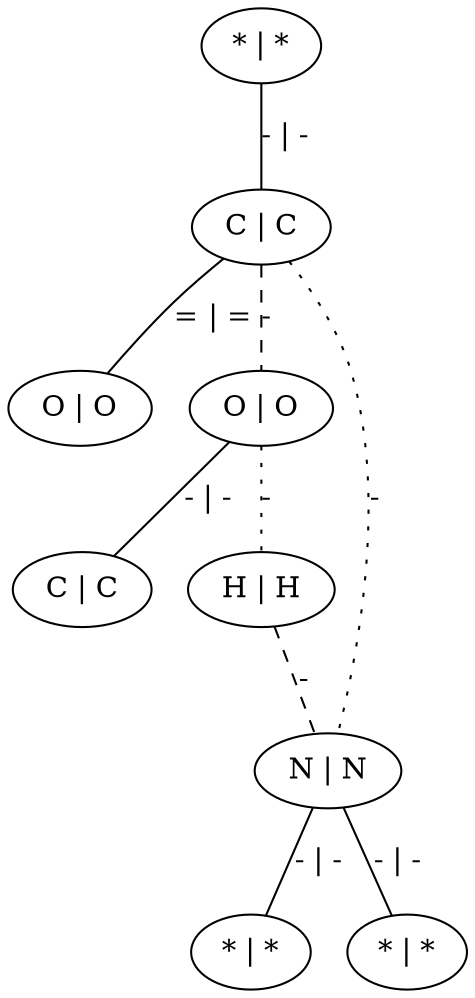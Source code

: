 graph G {
	0 [ label="* | *" ]
	1 [ label="C | C" ]
	2 [ label="O | O" ]
	3 [ label="O | O" ]
	4 [ label="C | C" ]
	5 [ label="H | H" ]
	6 [ label="N | N" ]
	7 [ label="* | *" ]
	8 [ label="* | *" ]
	0 -- 1 [ label="- | -" ]
	1 -- 2 [ label="= | =" ]
	1 -- 3 [ style=dashed label="-" ]
	1 -- 6 [ style=dotted label="-" ]
	3 -- 4 [ label="- | -" ]
	3 -- 5 [ style=dotted label="-" ]
	5 -- 6 [ style=dashed label="-" ]
	6 -- 7 [ label="- | -" ]
	6 -- 8 [ label="- | -" ]
}
